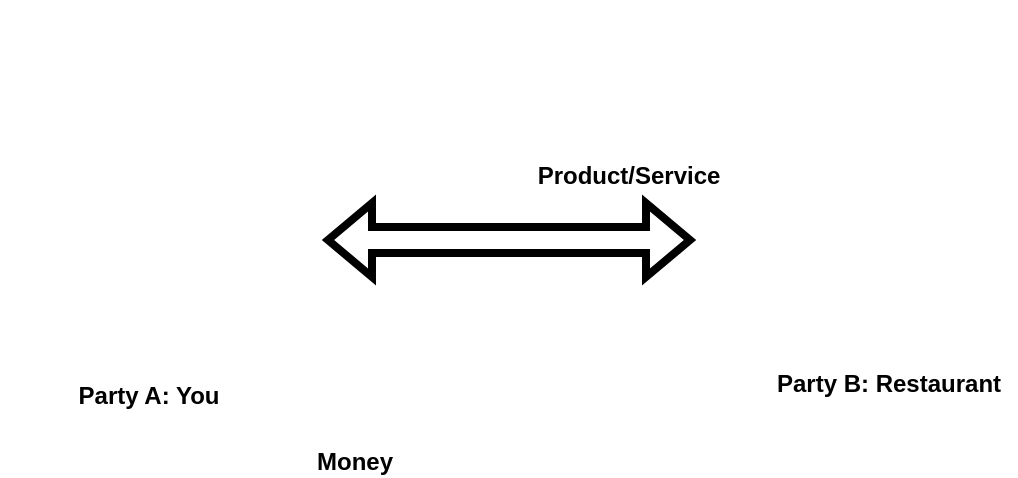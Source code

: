 <mxfile>
    <diagram id="GsIjGPgQR3tFYCc7OeM9" name="Page-1">
        <mxGraphModel dx="659" dy="1042" grid="1" gridSize="10" guides="1" tooltips="1" connect="1" arrows="1" fold="1" page="1" pageScale="1" pageWidth="850" pageHeight="1100" math="0" shadow="0">
            <root>
                <mxCell id="0"/>
                <mxCell id="1" parent="0"/>
                <mxCell id="PYV_u5e0N2gbVcALVR86-26" value="" style="group" parent="1" vertex="1" connectable="0">
                    <mxGeometry x="110" y="260" width="506" height="220" as="geometry"/>
                </mxCell>
                <mxCell id="PYV_u5e0N2gbVcALVR86-19" value="" style="group" parent="PYV_u5e0N2gbVcALVR86-26" vertex="1" connectable="0">
                    <mxGeometry width="498" height="220" as="geometry"/>
                </mxCell>
                <mxCell id="PYV_u5e0N2gbVcALVR86-5" value="" style="shape=flexArrow;endArrow=classic;startArrow=classic;html=1;rounded=0;fillColor=none;strokeColor=#000000;strokeWidth=4;" parent="PYV_u5e0N2gbVcALVR86-19" edge="1">
                    <mxGeometry width="100" height="100" relative="1" as="geometry">
                        <mxPoint x="160" y="120" as="sourcePoint"/>
                        <mxPoint x="345" y="120" as="targetPoint"/>
                    </mxGeometry>
                </mxCell>
                <mxCell id="PYV_u5e0N2gbVcALVR86-11" style="edgeStyle=orthogonalEdgeStyle;rounded=0;orthogonalLoop=1;jettySize=auto;html=1;exitX=0.5;exitY=1;exitDx=0;exitDy=0;fontColor=default;strokeColor=#000000;strokeWidth=3;" parent="PYV_u5e0N2gbVcALVR86-19" edge="1">
                    <mxGeometry relative="1" as="geometry">
                        <mxPoint x="283" y="100" as="sourcePoint"/>
                        <mxPoint x="283" y="100" as="targetPoint"/>
                    </mxGeometry>
                </mxCell>
                <mxCell id="PYV_u5e0N2gbVcALVR86-17" value="&lt;b&gt;Product/Service&lt;/b&gt;" style="shape=image;html=1;verticalAlign=top;verticalLabelPosition=bottom;labelBackgroundColor=none;imageAspect=0;aspect=fixed;image=https://cdn4.iconfinder.com/data/icons/food-and-equipment-outline/32/dish-128.png;fontColor=default;strokeWidth=0;spacingTop=-14;" parent="PYV_u5e0N2gbVcALVR86-19" vertex="1">
                    <mxGeometry x="268" width="88" height="88" as="geometry"/>
                </mxCell>
                <mxCell id="PYV_u5e0N2gbVcALVR86-18" value="&lt;b&gt;Money&lt;/b&gt;" style="shape=image;html=1;verticalAlign=top;verticalLabelPosition=bottom;labelBackgroundColor=none;imageAspect=0;aspect=fixed;image=https://cdn4.iconfinder.com/data/icons/48-bubbles/48/07.Wallet-128.png;fontColor=default;strokeWidth=5;spacingTop=-3;imageBorder=none;" parent="PYV_u5e0N2gbVcALVR86-19" vertex="1">
                    <mxGeometry x="140" y="150" width="70" height="70" as="geometry"/>
                </mxCell>
                <mxCell id="PYV_u5e0N2gbVcALVR86-1" value="&lt;b&gt;Party B: Restaurant&lt;/b&gt;" style="shape=image;html=1;verticalAlign=top;verticalLabelPosition=bottom;labelBackgroundColor=none;imageAspect=0;aspect=fixed;image=https://cdn1.iconfinder.com/data/icons/ionicons-outline-vol-2/512/restaurant-outline-128.png" parent="PYV_u5e0N2gbVcALVR86-26" vertex="1">
                    <mxGeometry x="378" y="50" width="128" height="128" as="geometry"/>
                </mxCell>
                <mxCell id="PYV_u5e0N2gbVcALVR86-3" value="&lt;b&gt;Party A: You&lt;/b&gt;" style="shape=image;html=1;verticalAlign=top;verticalLabelPosition=bottom;labelBackgroundColor=none;imageAspect=0;aspect=fixed;image=https://cdn0.iconfinder.com/data/icons/phosphor-regular-vol-3/256/mask-happy-128.png;imageBackground=none;fontColor=default;" parent="1" vertex="1">
                    <mxGeometry x="108" y="296" width="148" height="148" as="geometry"/>
                </mxCell>
            </root>
        </mxGraphModel>
    </diagram>
</mxfile>